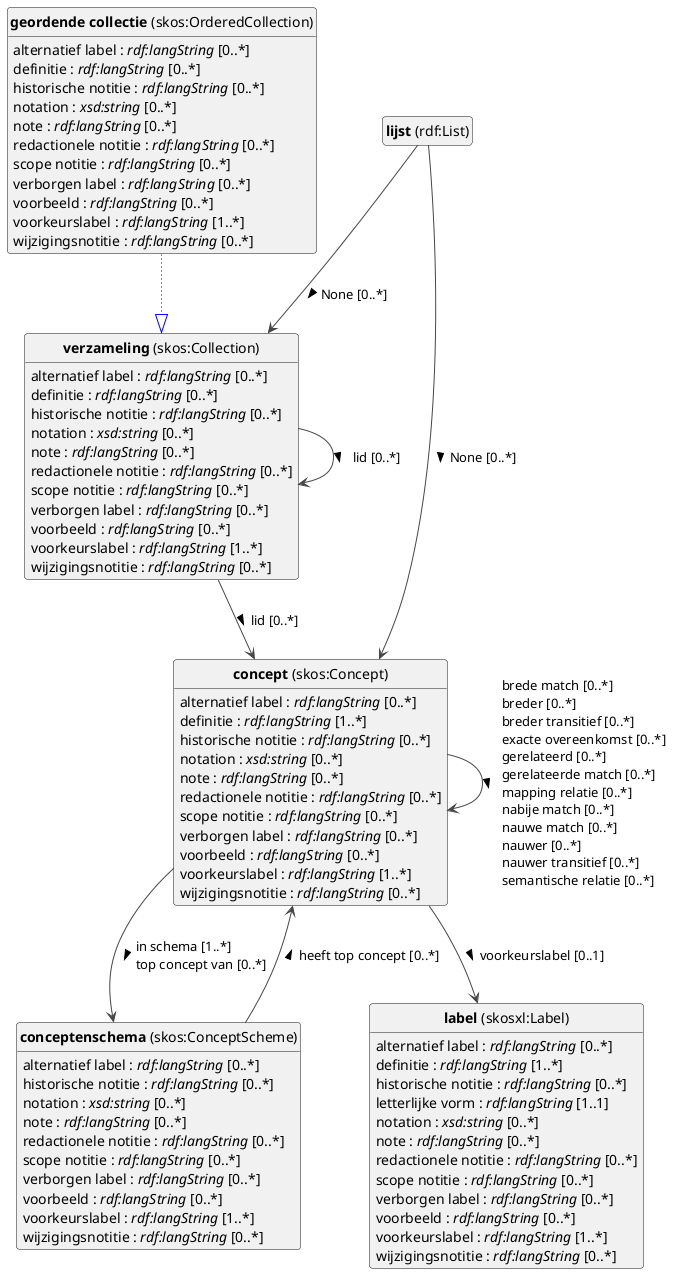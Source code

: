 @startuml
!theme vibrant
skinparam classFontSize 14
!define LIGHTORANGE
skinparam componentStyle uml2
skinparam wrapMessageWidth 1000
skinparam wrapWidth 1000
' skinparam ArrowColor #Maroon
' Remove shadows
skinparam shadowing false
'skinparam linetype polyline
skinparam ArrowMessageAlignment left
top to bottom direction


class "<b>concept</b> (skos:Concept)" as skos_Concept [[#skos%3AConcept]]
class "<b>conceptenschema</b> (skos:ConceptScheme)" as skos_ConceptScheme [[#skos%3AConceptScheme]]
class "<b>geordende collectie</b> (skos:OrderedCollection)" as skos_OrderedCollection [[#skos%3AOrderedCollection]]
class "<b>verzameling</b> (skos:Collection)" as skos_Collection [[#skos%3ACollection]]
class "<b>label</b> (skosxl:Label)" as skosxl_Label [[#skosxl%3ALabel]]
class "<b>lijst</b> (rdf:List)" as rdf_List [[#rdf%3AList]]
class "<b>verzameling</b> (skos:Collection)" as skos_Collection [[#skos%3ACollection]]


skos_Concept : alternatief label : <i>rdf:langString</i> [0..*]
skos_Concept : definitie : <i>rdf:langString</i> [1..*]
skos_Concept : historische notitie : <i>rdf:langString</i> [0..*]
skos_Concept : notation : <i>xsd:string</i> [0..*]
skos_Concept : note : <i>rdf:langString</i> [0..*]
skos_Concept : redactionele notitie : <i>rdf:langString</i> [0..*]
skos_Concept : scope notitie : <i>rdf:langString</i> [0..*]
skos_Concept : verborgen label : <i>rdf:langString</i> [0..*]
skos_Concept : voorbeeld : <i>rdf:langString</i> [0..*]
skos_Concept : voorkeurslabel : <i>rdf:langString</i> [1..*]
skos_Concept : wijzigingsnotitie : <i>rdf:langString</i> [0..*]

skos_Concept --> skos_Concept :brede match [0..*]  \lbreder [0..*]  \lbreder transitief [0..*]  \lexacte overeenkomst [0..*]  \lgerelateerd [0..*]  \lgerelateerde match [0..*]  \lmapping relatie [0..*]  \lnabije match [0..*]  \lnauwe match [0..*]  \lnauwer [0..*]  \lnauwer transitief [0..*]  \lsemantische relatie [0..*]  > 
skos_Concept --> skos_ConceptScheme :in schema [1..*]  \ltop concept van [0..*]  > 
skos_Concept --> skosxl_Label :voorkeurslabel [0..1]  > 



skos_ConceptScheme : alternatief label : <i>rdf:langString</i> [0..*]
skos_ConceptScheme : historische notitie : <i>rdf:langString</i> [0..*]
skos_ConceptScheme : notation : <i>xsd:string</i> [0..*]
skos_ConceptScheme : note : <i>rdf:langString</i> [0..*]
skos_ConceptScheme : redactionele notitie : <i>rdf:langString</i> [0..*]
skos_ConceptScheme : scope notitie : <i>rdf:langString</i> [0..*]
skos_ConceptScheme : verborgen label : <i>rdf:langString</i> [0..*]
skos_ConceptScheme : voorbeeld : <i>rdf:langString</i> [0..*]
skos_ConceptScheme : voorkeurslabel : <i>rdf:langString</i> [1..*]
skos_ConceptScheme : wijzigingsnotitie : <i>rdf:langString</i> [0..*]

skos_ConceptScheme --> skos_Concept :heeft top concept [0..*]  > 


skos_OrderedCollection --|> skos_Collection #blue;line.dotted;text:blue

skos_OrderedCollection : alternatief label : <i>rdf:langString</i> [0..*]
skos_OrderedCollection : definitie : <i>rdf:langString</i> [0..*]
skos_OrderedCollection : historische notitie : <i>rdf:langString</i> [0..*]
skos_OrderedCollection : notation : <i>xsd:string</i> [0..*]
skos_OrderedCollection : note : <i>rdf:langString</i> [0..*]
skos_OrderedCollection : redactionele notitie : <i>rdf:langString</i> [0..*]
skos_OrderedCollection : scope notitie : <i>rdf:langString</i> [0..*]
skos_OrderedCollection : verborgen label : <i>rdf:langString</i> [0..*]
skos_OrderedCollection : voorbeeld : <i>rdf:langString</i> [0..*]
skos_OrderedCollection : voorkeurslabel : <i>rdf:langString</i> [1..*]
skos_OrderedCollection : wijzigingsnotitie : <i>rdf:langString</i> [0..*]




skosxl_Label : alternatief label : <i>rdf:langString</i> [0..*]
skosxl_Label : definitie : <i>rdf:langString</i> [1..*]
skosxl_Label : historische notitie : <i>rdf:langString</i> [0..*]
skosxl_Label : letterlijke vorm : <i>rdf:langString</i> [1..1]
skosxl_Label : notation : <i>xsd:string</i> [0..*]
skosxl_Label : note : <i>rdf:langString</i> [0..*]
skosxl_Label : redactionele notitie : <i>rdf:langString</i> [0..*]
skosxl_Label : scope notitie : <i>rdf:langString</i> [0..*]
skosxl_Label : verborgen label : <i>rdf:langString</i> [0..*]
skosxl_Label : voorbeeld : <i>rdf:langString</i> [0..*]
skosxl_Label : voorkeurslabel : <i>rdf:langString</i> [1..*]
skosxl_Label : wijzigingsnotitie : <i>rdf:langString</i> [0..*]




rdf_List --> skos_Collection :None [0..*]  > 
rdf_List --> skos_Concept :None [0..*]  > 


skos_Collection : alternatief label : <i>rdf:langString</i> [0..*]
skos_Collection : definitie : <i>rdf:langString</i> [0..*]
skos_Collection : historische notitie : <i>rdf:langString</i> [0..*]
skos_Collection : notation : <i>xsd:string</i> [0..*]
skos_Collection : note : <i>rdf:langString</i> [0..*]
skos_Collection : redactionele notitie : <i>rdf:langString</i> [0..*]
skos_Collection : scope notitie : <i>rdf:langString</i> [0..*]
skos_Collection : verborgen label : <i>rdf:langString</i> [0..*]
skos_Collection : voorbeeld : <i>rdf:langString</i> [0..*]
skos_Collection : voorkeurslabel : <i>rdf:langString</i> [1..*]
skos_Collection : wijzigingsnotitie : <i>rdf:langString</i> [0..*]

skos_Collection --> skos_Collection :lid [0..*]  > 
skos_Collection --> skos_Concept :lid [0..*]  > 



hide circle
hide methods
hide empty members
@enduml


